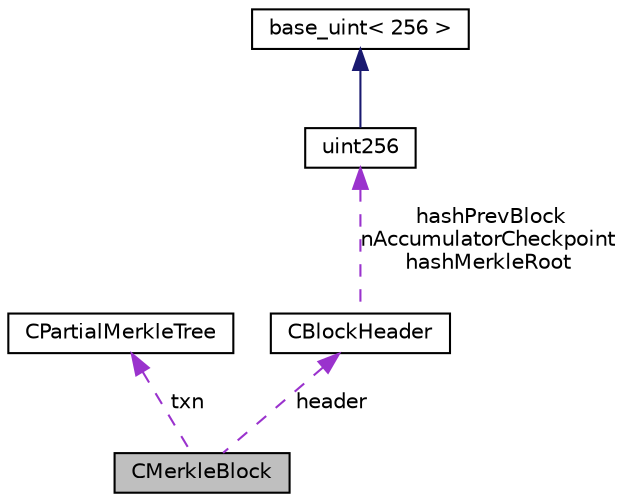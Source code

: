 digraph "CMerkleBlock"
{
 // LATEX_PDF_SIZE
  edge [fontname="Helvetica",fontsize="10",labelfontname="Helvetica",labelfontsize="10"];
  node [fontname="Helvetica",fontsize="10",shape=record];
  Node1 [label="CMerkleBlock",height=0.2,width=0.4,color="black", fillcolor="grey75", style="filled", fontcolor="black",tooltip=" "];
  Node2 -> Node1 [dir="back",color="darkorchid3",fontsize="10",style="dashed",label=" txn" ];
  Node2 [label="CPartialMerkleTree",height=0.2,width=0.4,color="black", fillcolor="white", style="filled",URL="$class_c_partial_merkle_tree.html",tooltip=" "];
  Node3 -> Node1 [dir="back",color="darkorchid3",fontsize="10",style="dashed",label=" header" ];
  Node3 [label="CBlockHeader",height=0.2,width=0.4,color="black", fillcolor="white", style="filled",URL="$class_c_block_header.html",tooltip=" "];
  Node4 -> Node3 [dir="back",color="darkorchid3",fontsize="10",style="dashed",label=" hashPrevBlock\nnAccumulatorCheckpoint\nhashMerkleRoot" ];
  Node4 [label="uint256",height=0.2,width=0.4,color="black", fillcolor="white", style="filled",URL="$classuint256.html",tooltip=" "];
  Node5 -> Node4 [dir="back",color="midnightblue",fontsize="10",style="solid"];
  Node5 [label="base_uint\< 256 \>",height=0.2,width=0.4,color="black", fillcolor="white", style="filled",URL="$classbase__uint.html",tooltip=" "];
}
